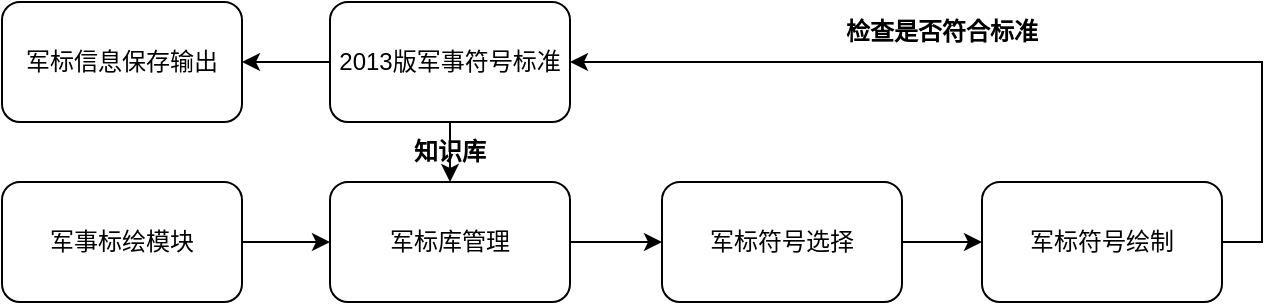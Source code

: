 <mxfile version="24.7.7">
  <diagram name="第 1 页" id="E17021aXrXbzaKeWtOqQ">
    <mxGraphModel dx="1221" dy="725" grid="1" gridSize="10" guides="1" tooltips="1" connect="1" arrows="1" fold="1" page="1" pageScale="1" pageWidth="827" pageHeight="1169" math="0" shadow="0">
      <root>
        <mxCell id="0" />
        <mxCell id="1" parent="0" />
        <mxCell id="9C-Q__M36kn6rR6Csj-a-5" style="edgeStyle=orthogonalEdgeStyle;rounded=0;orthogonalLoop=1;jettySize=auto;html=1;exitX=1;exitY=0.5;exitDx=0;exitDy=0;" edge="1" parent="1" source="9C-Q__M36kn6rR6Csj-a-1" target="9C-Q__M36kn6rR6Csj-a-2">
          <mxGeometry relative="1" as="geometry" />
        </mxCell>
        <mxCell id="9C-Q__M36kn6rR6Csj-a-1" value="军事标绘模块" style="rounded=1;whiteSpace=wrap;html=1;" vertex="1" parent="1">
          <mxGeometry x="130" y="290" width="120" height="60" as="geometry" />
        </mxCell>
        <mxCell id="9C-Q__M36kn6rR6Csj-a-7" style="edgeStyle=orthogonalEdgeStyle;rounded=0;orthogonalLoop=1;jettySize=auto;html=1;exitX=1;exitY=0.5;exitDx=0;exitDy=0;" edge="1" parent="1" source="9C-Q__M36kn6rR6Csj-a-2" target="9C-Q__M36kn6rR6Csj-a-6">
          <mxGeometry relative="1" as="geometry" />
        </mxCell>
        <mxCell id="9C-Q__M36kn6rR6Csj-a-2" value="军标库管理" style="rounded=1;whiteSpace=wrap;html=1;" vertex="1" parent="1">
          <mxGeometry x="294" y="290" width="120" height="60" as="geometry" />
        </mxCell>
        <mxCell id="9C-Q__M36kn6rR6Csj-a-4" style="edgeStyle=orthogonalEdgeStyle;rounded=0;orthogonalLoop=1;jettySize=auto;html=1;exitX=0.5;exitY=1;exitDx=0;exitDy=0;entryX=0.5;entryY=0;entryDx=0;entryDy=0;" edge="1" parent="1" source="9C-Q__M36kn6rR6Csj-a-3" target="9C-Q__M36kn6rR6Csj-a-2">
          <mxGeometry relative="1" as="geometry" />
        </mxCell>
        <mxCell id="9C-Q__M36kn6rR6Csj-a-12" style="edgeStyle=orthogonalEdgeStyle;rounded=0;orthogonalLoop=1;jettySize=auto;html=1;exitX=0;exitY=0.5;exitDx=0;exitDy=0;" edge="1" parent="1" source="9C-Q__M36kn6rR6Csj-a-3" target="9C-Q__M36kn6rR6Csj-a-11">
          <mxGeometry relative="1" as="geometry" />
        </mxCell>
        <mxCell id="9C-Q__M36kn6rR6Csj-a-3" value="2013版军事符号标准" style="rounded=1;whiteSpace=wrap;html=1;" vertex="1" parent="1">
          <mxGeometry x="294" y="200" width="120" height="60" as="geometry" />
        </mxCell>
        <mxCell id="9C-Q__M36kn6rR6Csj-a-9" style="edgeStyle=orthogonalEdgeStyle;rounded=0;orthogonalLoop=1;jettySize=auto;html=1;exitX=1;exitY=0.5;exitDx=0;exitDy=0;" edge="1" parent="1" source="9C-Q__M36kn6rR6Csj-a-6" target="9C-Q__M36kn6rR6Csj-a-8">
          <mxGeometry relative="1" as="geometry" />
        </mxCell>
        <mxCell id="9C-Q__M36kn6rR6Csj-a-6" value="军标符号选择" style="rounded=1;whiteSpace=wrap;html=1;" vertex="1" parent="1">
          <mxGeometry x="460" y="290" width="120" height="60" as="geometry" />
        </mxCell>
        <mxCell id="9C-Q__M36kn6rR6Csj-a-10" style="edgeStyle=orthogonalEdgeStyle;rounded=0;orthogonalLoop=1;jettySize=auto;html=1;exitX=1;exitY=0.5;exitDx=0;exitDy=0;entryX=1;entryY=0.5;entryDx=0;entryDy=0;" edge="1" parent="1" source="9C-Q__M36kn6rR6Csj-a-8" target="9C-Q__M36kn6rR6Csj-a-3">
          <mxGeometry relative="1" as="geometry" />
        </mxCell>
        <mxCell id="9C-Q__M36kn6rR6Csj-a-8" value="军标符号绘制" style="rounded=1;whiteSpace=wrap;html=1;" vertex="1" parent="1">
          <mxGeometry x="620" y="290" width="120" height="60" as="geometry" />
        </mxCell>
        <mxCell id="9C-Q__M36kn6rR6Csj-a-11" value="军标信息保存输出" style="rounded=1;whiteSpace=wrap;html=1;" vertex="1" parent="1">
          <mxGeometry x="130" y="200" width="120" height="60" as="geometry" />
        </mxCell>
        <mxCell id="9C-Q__M36kn6rR6Csj-a-13" value="&lt;b&gt;知识库&lt;/b&gt;" style="text;html=1;align=center;verticalAlign=middle;whiteSpace=wrap;rounded=0;" vertex="1" parent="1">
          <mxGeometry x="324" y="260" width="60" height="30" as="geometry" />
        </mxCell>
        <mxCell id="9C-Q__M36kn6rR6Csj-a-14" value="&lt;b&gt;检查是否符合标准&lt;/b&gt;" style="text;html=1;align=center;verticalAlign=middle;whiteSpace=wrap;rounded=0;" vertex="1" parent="1">
          <mxGeometry x="530" y="200" width="140" height="30" as="geometry" />
        </mxCell>
      </root>
    </mxGraphModel>
  </diagram>
</mxfile>
